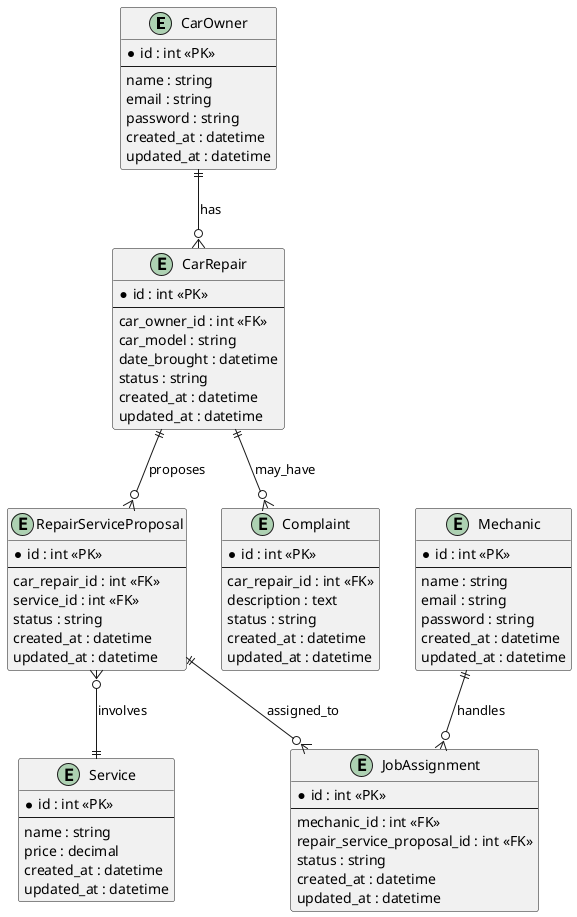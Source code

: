 @startuml Entity Relationship Diagram
entity CarOwner {
  * id : int <<PK>>
  --
  name : string
  email : string
  password : string
  created_at : datetime
  updated_at : datetime
}

entity Mechanic {
  * id : int <<PK>>
  --
  name : string
  email : string
  password : string
  created_at : datetime
  updated_at : datetime
}

entity Service {
  * id : int <<PK>>
  --
  name : string
  price : decimal
  created_at : datetime
  updated_at : datetime
}

entity CarRepair {
  * id : int <<PK>>
  --
  car_owner_id : int <<FK>>
  car_model : string
  date_brought : datetime
  status : string
  created_at : datetime
  updated_at : datetime
}

entity RepairServiceProposal {
  * id : int <<PK>>
  --
  car_repair_id : int <<FK>>
  service_id : int <<FK>>
  status : string
  created_at : datetime
  updated_at : datetime
}

entity JobAssignment {
  * id : int <<PK>>
  --
  mechanic_id : int <<FK>>
  repair_service_proposal_id : int <<FK>>
  status : string
  created_at : datetime
  updated_at : datetime
}

entity Complaint {
  * id : int <<PK>>
  --
  car_repair_id : int <<FK>>
  description : text
  status : string
  created_at : datetime
  updated_at : datetime
}

CarOwner ||--o{ CarRepair : has
CarRepair ||--o{ RepairServiceProposal : proposes
RepairServiceProposal }o--|| Service : involves
RepairServiceProposal ||--o{ JobAssignment : assigned_to
Mechanic ||--o{ JobAssignment : handles
CarRepair ||--o{ Complaint : may_have
@enduml
